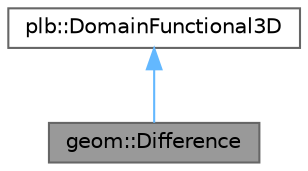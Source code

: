 digraph "geom::Difference"
{
 // LATEX_PDF_SIZE
  bgcolor="transparent";
  edge [fontname=Helvetica,fontsize=10,labelfontname=Helvetica,labelfontsize=10];
  node [fontname=Helvetica,fontsize=10,shape=box,height=0.2,width=0.4];
  Node1 [id="Node000001",label="geom::Difference",height=0.2,width=0.4,color="gray40", fillcolor="grey60", style="filled", fontcolor="black",tooltip="Create the boolean difference of the first and subsequent domains. This creates the boolean differenc..."];
  Node2 -> Node1 [id="edge1_Node000001_Node000002",dir="back",color="steelblue1",style="solid",tooltip=" "];
  Node2 [id="Node000002",label="plb::DomainFunctional3D",height=0.2,width=0.4,color="gray40", fillcolor="white", style="filled",tooltip=" "];
}
